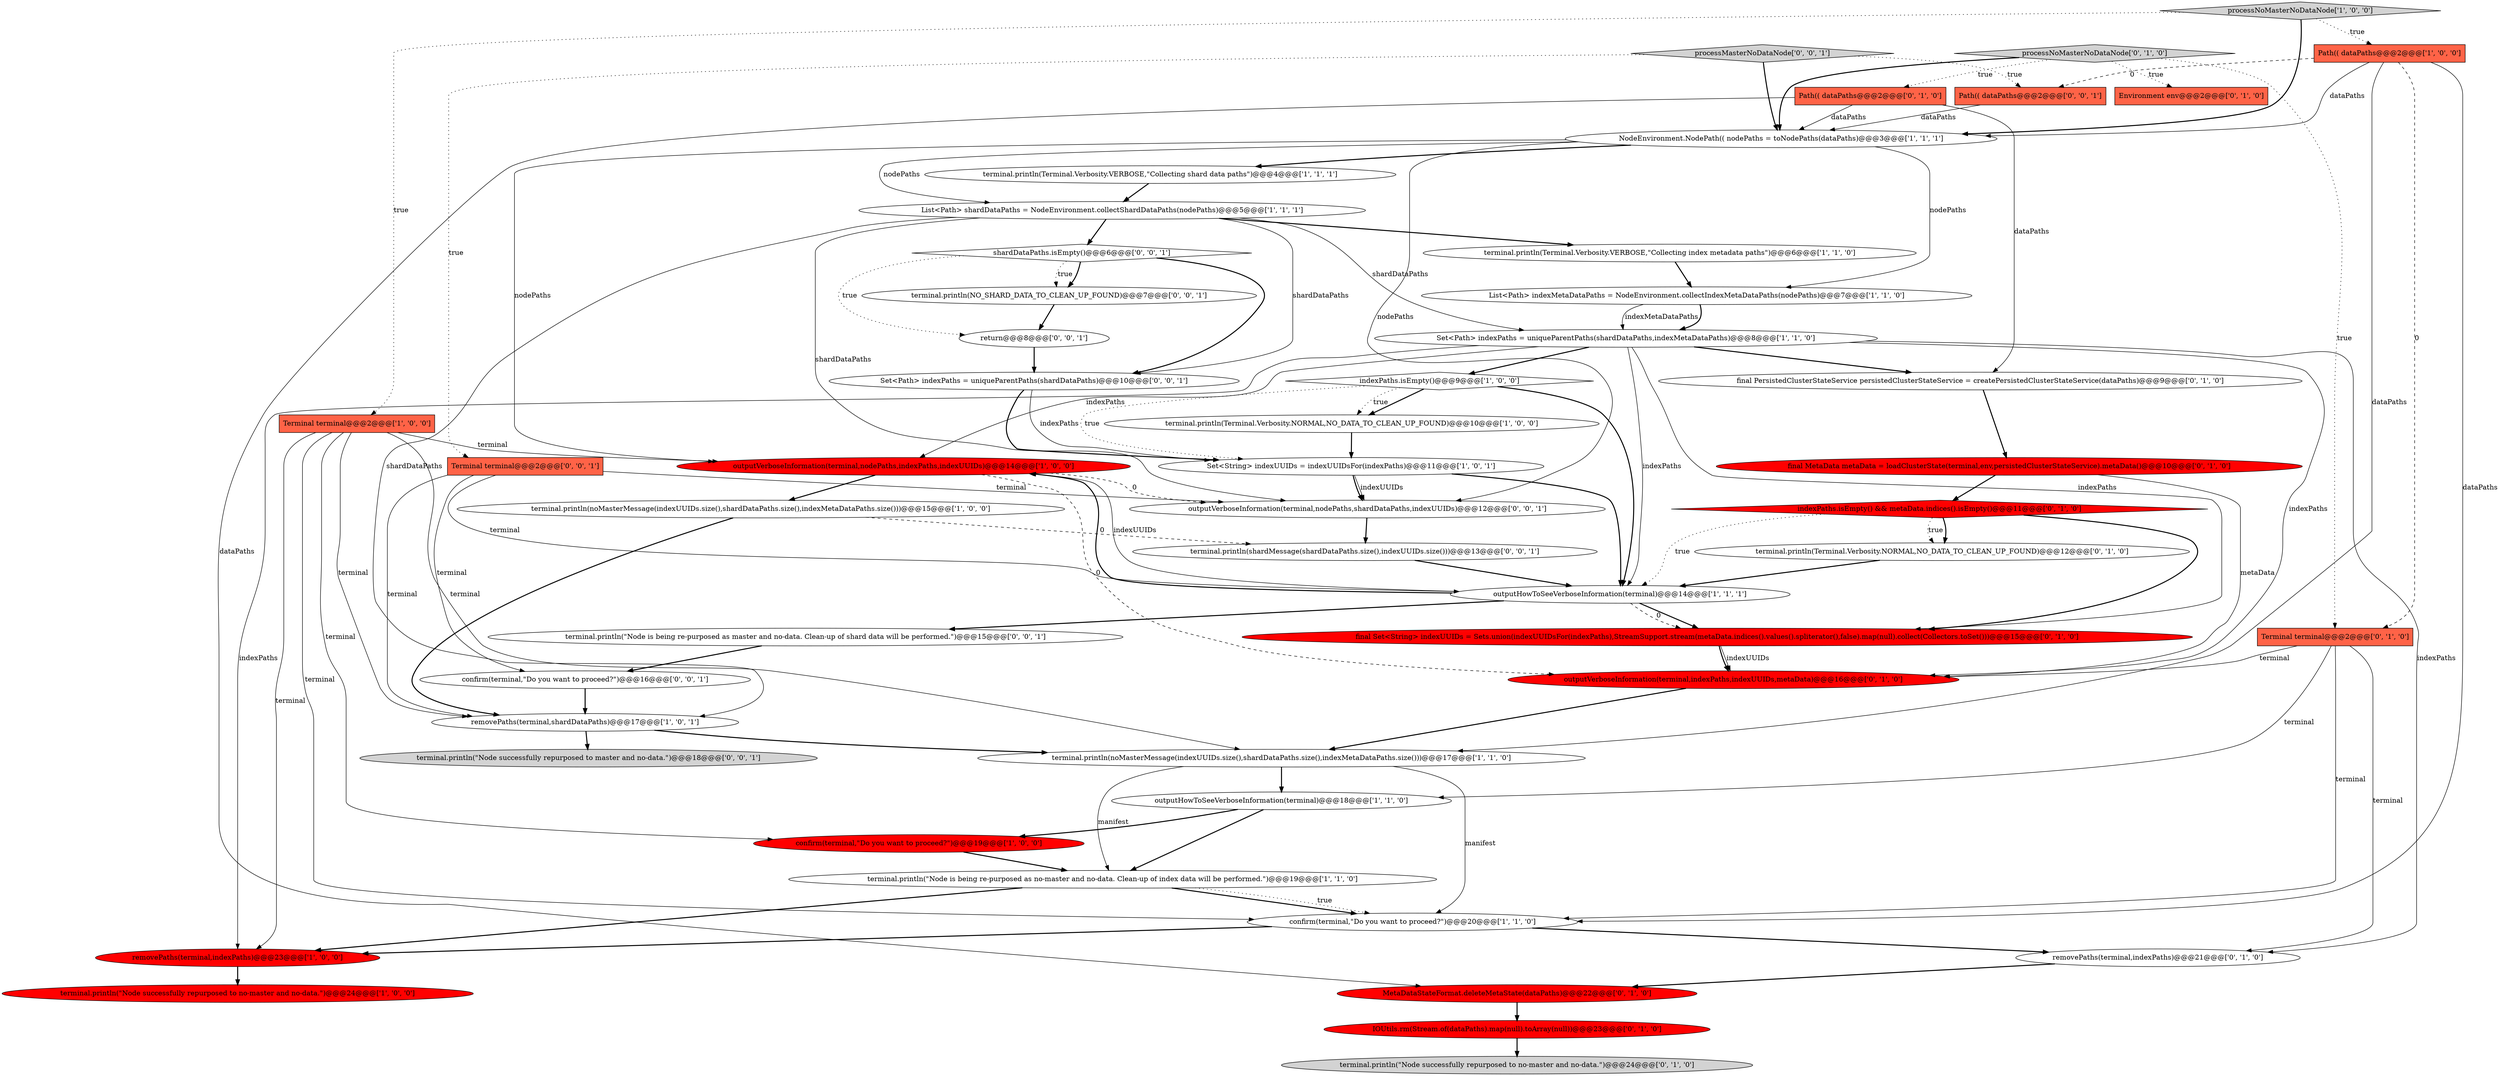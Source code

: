 digraph {
11 [style = filled, label = "outputVerboseInformation(terminal,nodePaths,indexPaths,indexUUIDs)@@@14@@@['1', '0', '0']", fillcolor = red, shape = ellipse image = "AAA1AAABBB1BBB"];
19 [style = filled, label = "terminal.println(Terminal.Verbosity.NORMAL,NO_DATA_TO_CLEAN_UP_FOUND)@@@10@@@['1', '0', '0']", fillcolor = white, shape = ellipse image = "AAA0AAABBB1BBB"];
47 [style = filled, label = "terminal.println(\"Node successfully repurposed to master and no-data.\")@@@18@@@['0', '0', '1']", fillcolor = lightgray, shape = ellipse image = "AAA0AAABBB3BBB"];
29 [style = filled, label = "outputVerboseInformation(terminal,indexPaths,indexUUIDs,metaData)@@@16@@@['0', '1', '0']", fillcolor = red, shape = ellipse image = "AAA1AAABBB2BBB"];
48 [style = filled, label = "processMasterNoDataNode['0', '0', '1']", fillcolor = lightgray, shape = diamond image = "AAA0AAABBB3BBB"];
25 [style = filled, label = "processNoMasterNoDataNode['0', '1', '0']", fillcolor = lightgray, shape = diamond image = "AAA0AAABBB2BBB"];
2 [style = filled, label = "terminal.println(Terminal.Verbosity.VERBOSE,\"Collecting index metadata paths\")@@@6@@@['1', '1', '0']", fillcolor = white, shape = ellipse image = "AAA0AAABBB1BBB"];
37 [style = filled, label = "return@@@8@@@['0', '0', '1']", fillcolor = white, shape = ellipse image = "AAA0AAABBB3BBB"];
0 [style = filled, label = "List<Path> shardDataPaths = NodeEnvironment.collectShardDataPaths(nodePaths)@@@5@@@['1', '1', '1']", fillcolor = white, shape = ellipse image = "AAA0AAABBB1BBB"];
45 [style = filled, label = "outputVerboseInformation(terminal,nodePaths,shardDataPaths,indexUUIDs)@@@12@@@['0', '0', '1']", fillcolor = white, shape = ellipse image = "AAA0AAABBB3BBB"];
4 [style = filled, label = "confirm(terminal,\"Do you want to proceed?\")@@@20@@@['1', '1', '0']", fillcolor = white, shape = ellipse image = "AAA0AAABBB1BBB"];
22 [style = filled, label = "terminal.println(\"Node successfully repurposed to no-master and no-data.\")@@@24@@@['1', '0', '0']", fillcolor = red, shape = ellipse image = "AAA1AAABBB1BBB"];
41 [style = filled, label = "Set<Path> indexPaths = uniqueParentPaths(shardDataPaths)@@@10@@@['0', '0', '1']", fillcolor = white, shape = ellipse image = "AAA0AAABBB3BBB"];
17 [style = filled, label = "Path(( dataPaths@@@2@@@['1', '0', '0']", fillcolor = tomato, shape = box image = "AAA1AAABBB1BBB"];
27 [style = filled, label = "terminal.println(\"Node successfully repurposed to no-master and no-data.\")@@@24@@@['0', '1', '0']", fillcolor = lightgray, shape = ellipse image = "AAA0AAABBB2BBB"];
12 [style = filled, label = "removePaths(terminal,shardDataPaths)@@@17@@@['1', '0', '1']", fillcolor = white, shape = ellipse image = "AAA0AAABBB1BBB"];
46 [style = filled, label = "terminal.println(shardMessage(shardDataPaths.size(),indexUUIDs.size()))@@@13@@@['0', '0', '1']", fillcolor = white, shape = ellipse image = "AAA0AAABBB3BBB"];
36 [style = filled, label = "final PersistedClusterStateService persistedClusterStateService = createPersistedClusterStateService(dataPaths)@@@9@@@['0', '1', '0']", fillcolor = white, shape = ellipse image = "AAA0AAABBB2BBB"];
44 [style = filled, label = "confirm(terminal,\"Do you want to proceed?\")@@@16@@@['0', '0', '1']", fillcolor = white, shape = ellipse image = "AAA0AAABBB3BBB"];
20 [style = filled, label = "Set<Path> indexPaths = uniqueParentPaths(shardDataPaths,indexMetaDataPaths)@@@8@@@['1', '1', '0']", fillcolor = white, shape = ellipse image = "AAA0AAABBB1BBB"];
5 [style = filled, label = "outputHowToSeeVerboseInformation(terminal)@@@14@@@['1', '1', '1']", fillcolor = white, shape = ellipse image = "AAA0AAABBB1BBB"];
13 [style = filled, label = "Terminal terminal@@@2@@@['1', '0', '0']", fillcolor = tomato, shape = box image = "AAA0AAABBB1BBB"];
16 [style = filled, label = "outputHowToSeeVerboseInformation(terminal)@@@18@@@['1', '1', '0']", fillcolor = white, shape = ellipse image = "AAA0AAABBB1BBB"];
33 [style = filled, label = "final MetaData metaData = loadClusterState(terminal,env,persistedClusterStateService).metaData()@@@10@@@['0', '1', '0']", fillcolor = red, shape = ellipse image = "AAA1AAABBB2BBB"];
23 [style = filled, label = "final Set<String> indexUUIDs = Sets.union(indexUUIDsFor(indexPaths),StreamSupport.stream(metaData.indices().values().spliterator(),false).map(null).collect(Collectors.toSet()))@@@15@@@['0', '1', '0']", fillcolor = red, shape = ellipse image = "AAA1AAABBB2BBB"];
15 [style = filled, label = "confirm(terminal,\"Do you want to proceed?\")@@@19@@@['1', '0', '0']", fillcolor = red, shape = ellipse image = "AAA1AAABBB1BBB"];
38 [style = filled, label = "Terminal terminal@@@2@@@['0', '0', '1']", fillcolor = tomato, shape = box image = "AAA0AAABBB3BBB"];
10 [style = filled, label = "terminal.println(Terminal.Verbosity.VERBOSE,\"Collecting shard data paths\")@@@4@@@['1', '1', '1']", fillcolor = white, shape = ellipse image = "AAA0AAABBB1BBB"];
34 [style = filled, label = "IOUtils.rm(Stream.of(dataPaths).map(null).toArray(null))@@@23@@@['0', '1', '0']", fillcolor = red, shape = ellipse image = "AAA1AAABBB2BBB"];
31 [style = filled, label = "Path(( dataPaths@@@2@@@['0', '1', '0']", fillcolor = tomato, shape = box image = "AAA0AAABBB2BBB"];
42 [style = filled, label = "Path(( dataPaths@@@2@@@['0', '0', '1']", fillcolor = tomato, shape = box image = "AAA0AAABBB3BBB"];
9 [style = filled, label = "terminal.println(noMasterMessage(indexUUIDs.size(),shardDataPaths.size(),indexMetaDataPaths.size()))@@@17@@@['1', '1', '0']", fillcolor = white, shape = ellipse image = "AAA0AAABBB1BBB"];
1 [style = filled, label = "terminal.println(\"Node is being re-purposed as no-master and no-data. Clean-up of index data will be performed.\")@@@19@@@['1', '1', '0']", fillcolor = white, shape = ellipse image = "AAA0AAABBB1BBB"];
30 [style = filled, label = "indexPaths.isEmpty() && metaData.indices().isEmpty()@@@11@@@['0', '1', '0']", fillcolor = red, shape = diamond image = "AAA1AAABBB2BBB"];
24 [style = filled, label = "terminal.println(Terminal.Verbosity.NORMAL,NO_DATA_TO_CLEAN_UP_FOUND)@@@12@@@['0', '1', '0']", fillcolor = white, shape = ellipse image = "AAA0AAABBB2BBB"];
7 [style = filled, label = "removePaths(terminal,indexPaths)@@@23@@@['1', '0', '0']", fillcolor = red, shape = ellipse image = "AAA1AAABBB1BBB"];
18 [style = filled, label = "indexPaths.isEmpty()@@@9@@@['1', '0', '0']", fillcolor = white, shape = diamond image = "AAA0AAABBB1BBB"];
21 [style = filled, label = "terminal.println(noMasterMessage(indexUUIDs.size(),shardDataPaths.size(),indexMetaDataPaths.size()))@@@15@@@['1', '0', '0']", fillcolor = white, shape = ellipse image = "AAA0AAABBB1BBB"];
3 [style = filled, label = "List<Path> indexMetaDataPaths = NodeEnvironment.collectIndexMetaDataPaths(nodePaths)@@@7@@@['1', '1', '0']", fillcolor = white, shape = ellipse image = "AAA0AAABBB1BBB"];
8 [style = filled, label = "processNoMasterNoDataNode['1', '0', '0']", fillcolor = lightgray, shape = diamond image = "AAA0AAABBB1BBB"];
35 [style = filled, label = "Terminal terminal@@@2@@@['0', '1', '0']", fillcolor = tomato, shape = box image = "AAA1AAABBB2BBB"];
14 [style = filled, label = "Set<String> indexUUIDs = indexUUIDsFor(indexPaths)@@@11@@@['1', '0', '1']", fillcolor = white, shape = ellipse image = "AAA0AAABBB1BBB"];
39 [style = filled, label = "terminal.println(NO_SHARD_DATA_TO_CLEAN_UP_FOUND)@@@7@@@['0', '0', '1']", fillcolor = white, shape = ellipse image = "AAA0AAABBB3BBB"];
6 [style = filled, label = "NodeEnvironment.NodePath(( nodePaths = toNodePaths(dataPaths)@@@3@@@['1', '1', '1']", fillcolor = white, shape = ellipse image = "AAA0AAABBB1BBB"];
26 [style = filled, label = "MetaDataStateFormat.deleteMetaState(dataPaths)@@@22@@@['0', '1', '0']", fillcolor = red, shape = ellipse image = "AAA1AAABBB2BBB"];
32 [style = filled, label = "Environment env@@@2@@@['0', '1', '0']", fillcolor = tomato, shape = box image = "AAA0AAABBB2BBB"];
43 [style = filled, label = "shardDataPaths.isEmpty()@@@6@@@['0', '0', '1']", fillcolor = white, shape = diamond image = "AAA0AAABBB3BBB"];
40 [style = filled, label = "terminal.println(\"Node is being re-purposed as master and no-data. Clean-up of shard data will be performed.\")@@@15@@@['0', '0', '1']", fillcolor = white, shape = ellipse image = "AAA0AAABBB3BBB"];
28 [style = filled, label = "removePaths(terminal,indexPaths)@@@21@@@['0', '1', '0']", fillcolor = white, shape = ellipse image = "AAA0AAABBB2BBB"];
30->5 [style = dotted, label="true"];
0->20 [style = solid, label="shardDataPaths"];
46->5 [style = bold, label=""];
20->28 [style = solid, label="indexPaths"];
26->34 [style = bold, label=""];
25->35 [style = dotted, label="true"];
17->35 [style = dashed, label="0"];
13->11 [style = solid, label="terminal"];
8->6 [style = bold, label=""];
6->45 [style = solid, label="nodePaths"];
20->5 [style = solid, label="indexPaths"];
25->6 [style = bold, label=""];
12->9 [style = bold, label=""];
36->33 [style = bold, label=""];
38->45 [style = solid, label="terminal"];
9->16 [style = bold, label=""];
6->11 [style = solid, label="nodePaths"];
23->29 [style = bold, label=""];
12->47 [style = bold, label=""];
35->4 [style = solid, label="terminal"];
13->4 [style = solid, label="terminal"];
38->12 [style = solid, label="terminal"];
35->29 [style = solid, label="terminal"];
31->36 [style = solid, label="dataPaths"];
13->15 [style = solid, label="terminal"];
23->29 [style = solid, label="indexUUIDs"];
20->29 [style = solid, label="indexPaths"];
3->20 [style = solid, label="indexMetaDataPaths"];
1->4 [style = bold, label=""];
25->32 [style = dotted, label="true"];
5->23 [style = bold, label=""];
5->23 [style = dashed, label="0"];
8->17 [style = dotted, label="true"];
18->19 [style = bold, label=""];
31->6 [style = solid, label="dataPaths"];
13->7 [style = solid, label="terminal"];
1->4 [style = dotted, label="true"];
44->12 [style = bold, label=""];
24->5 [style = bold, label=""];
20->11 [style = solid, label="indexPaths"];
20->18 [style = bold, label=""];
10->0 [style = bold, label=""];
33->30 [style = bold, label=""];
17->4 [style = solid, label="dataPaths"];
5->11 [style = bold, label=""];
45->46 [style = bold, label=""];
31->26 [style = solid, label="dataPaths"];
17->9 [style = solid, label="dataPaths"];
39->37 [style = bold, label=""];
21->46 [style = dashed, label="0"];
30->24 [style = bold, label=""];
25->31 [style = dotted, label="true"];
2->3 [style = bold, label=""];
11->21 [style = bold, label=""];
0->43 [style = bold, label=""];
37->41 [style = bold, label=""];
0->45 [style = solid, label="shardDataPaths"];
18->19 [style = dotted, label="true"];
28->26 [style = bold, label=""];
13->12 [style = solid, label="terminal"];
48->6 [style = bold, label=""];
17->42 [style = dashed, label="0"];
1->7 [style = bold, label=""];
4->7 [style = bold, label=""];
21->12 [style = bold, label=""];
20->7 [style = solid, label="indexPaths"];
7->22 [style = bold, label=""];
19->14 [style = bold, label=""];
16->1 [style = bold, label=""];
6->10 [style = bold, label=""];
14->45 [style = solid, label="indexUUIDs"];
43->41 [style = bold, label=""];
9->4 [style = solid, label="manifest"];
5->11 [style = solid, label="indexUUIDs"];
8->13 [style = dotted, label="true"];
5->40 [style = bold, label=""];
43->39 [style = bold, label=""];
48->38 [style = dotted, label="true"];
20->36 [style = bold, label=""];
35->28 [style = solid, label="terminal"];
41->14 [style = bold, label=""];
40->44 [style = bold, label=""];
14->5 [style = bold, label=""];
15->1 [style = bold, label=""];
0->41 [style = solid, label="shardDataPaths"];
38->44 [style = solid, label="terminal"];
16->15 [style = bold, label=""];
20->23 [style = solid, label="indexPaths"];
30->24 [style = dotted, label="true"];
48->42 [style = dotted, label="true"];
6->3 [style = solid, label="nodePaths"];
0->2 [style = bold, label=""];
30->23 [style = bold, label=""];
29->9 [style = bold, label=""];
11->29 [style = dashed, label="0"];
35->16 [style = solid, label="terminal"];
9->1 [style = solid, label="manifest"];
0->12 [style = solid, label="shardDataPaths"];
14->45 [style = bold, label=""];
42->6 [style = solid, label="dataPaths"];
18->14 [style = dotted, label="true"];
4->28 [style = bold, label=""];
33->29 [style = solid, label="metaData"];
6->0 [style = solid, label="nodePaths"];
3->20 [style = bold, label=""];
43->37 [style = dotted, label="true"];
18->5 [style = bold, label=""];
17->6 [style = solid, label="dataPaths"];
38->5 [style = solid, label="terminal"];
13->9 [style = solid, label="terminal"];
41->14 [style = solid, label="indexPaths"];
43->39 [style = dotted, label="true"];
34->27 [style = bold, label=""];
11->45 [style = dashed, label="0"];
}
